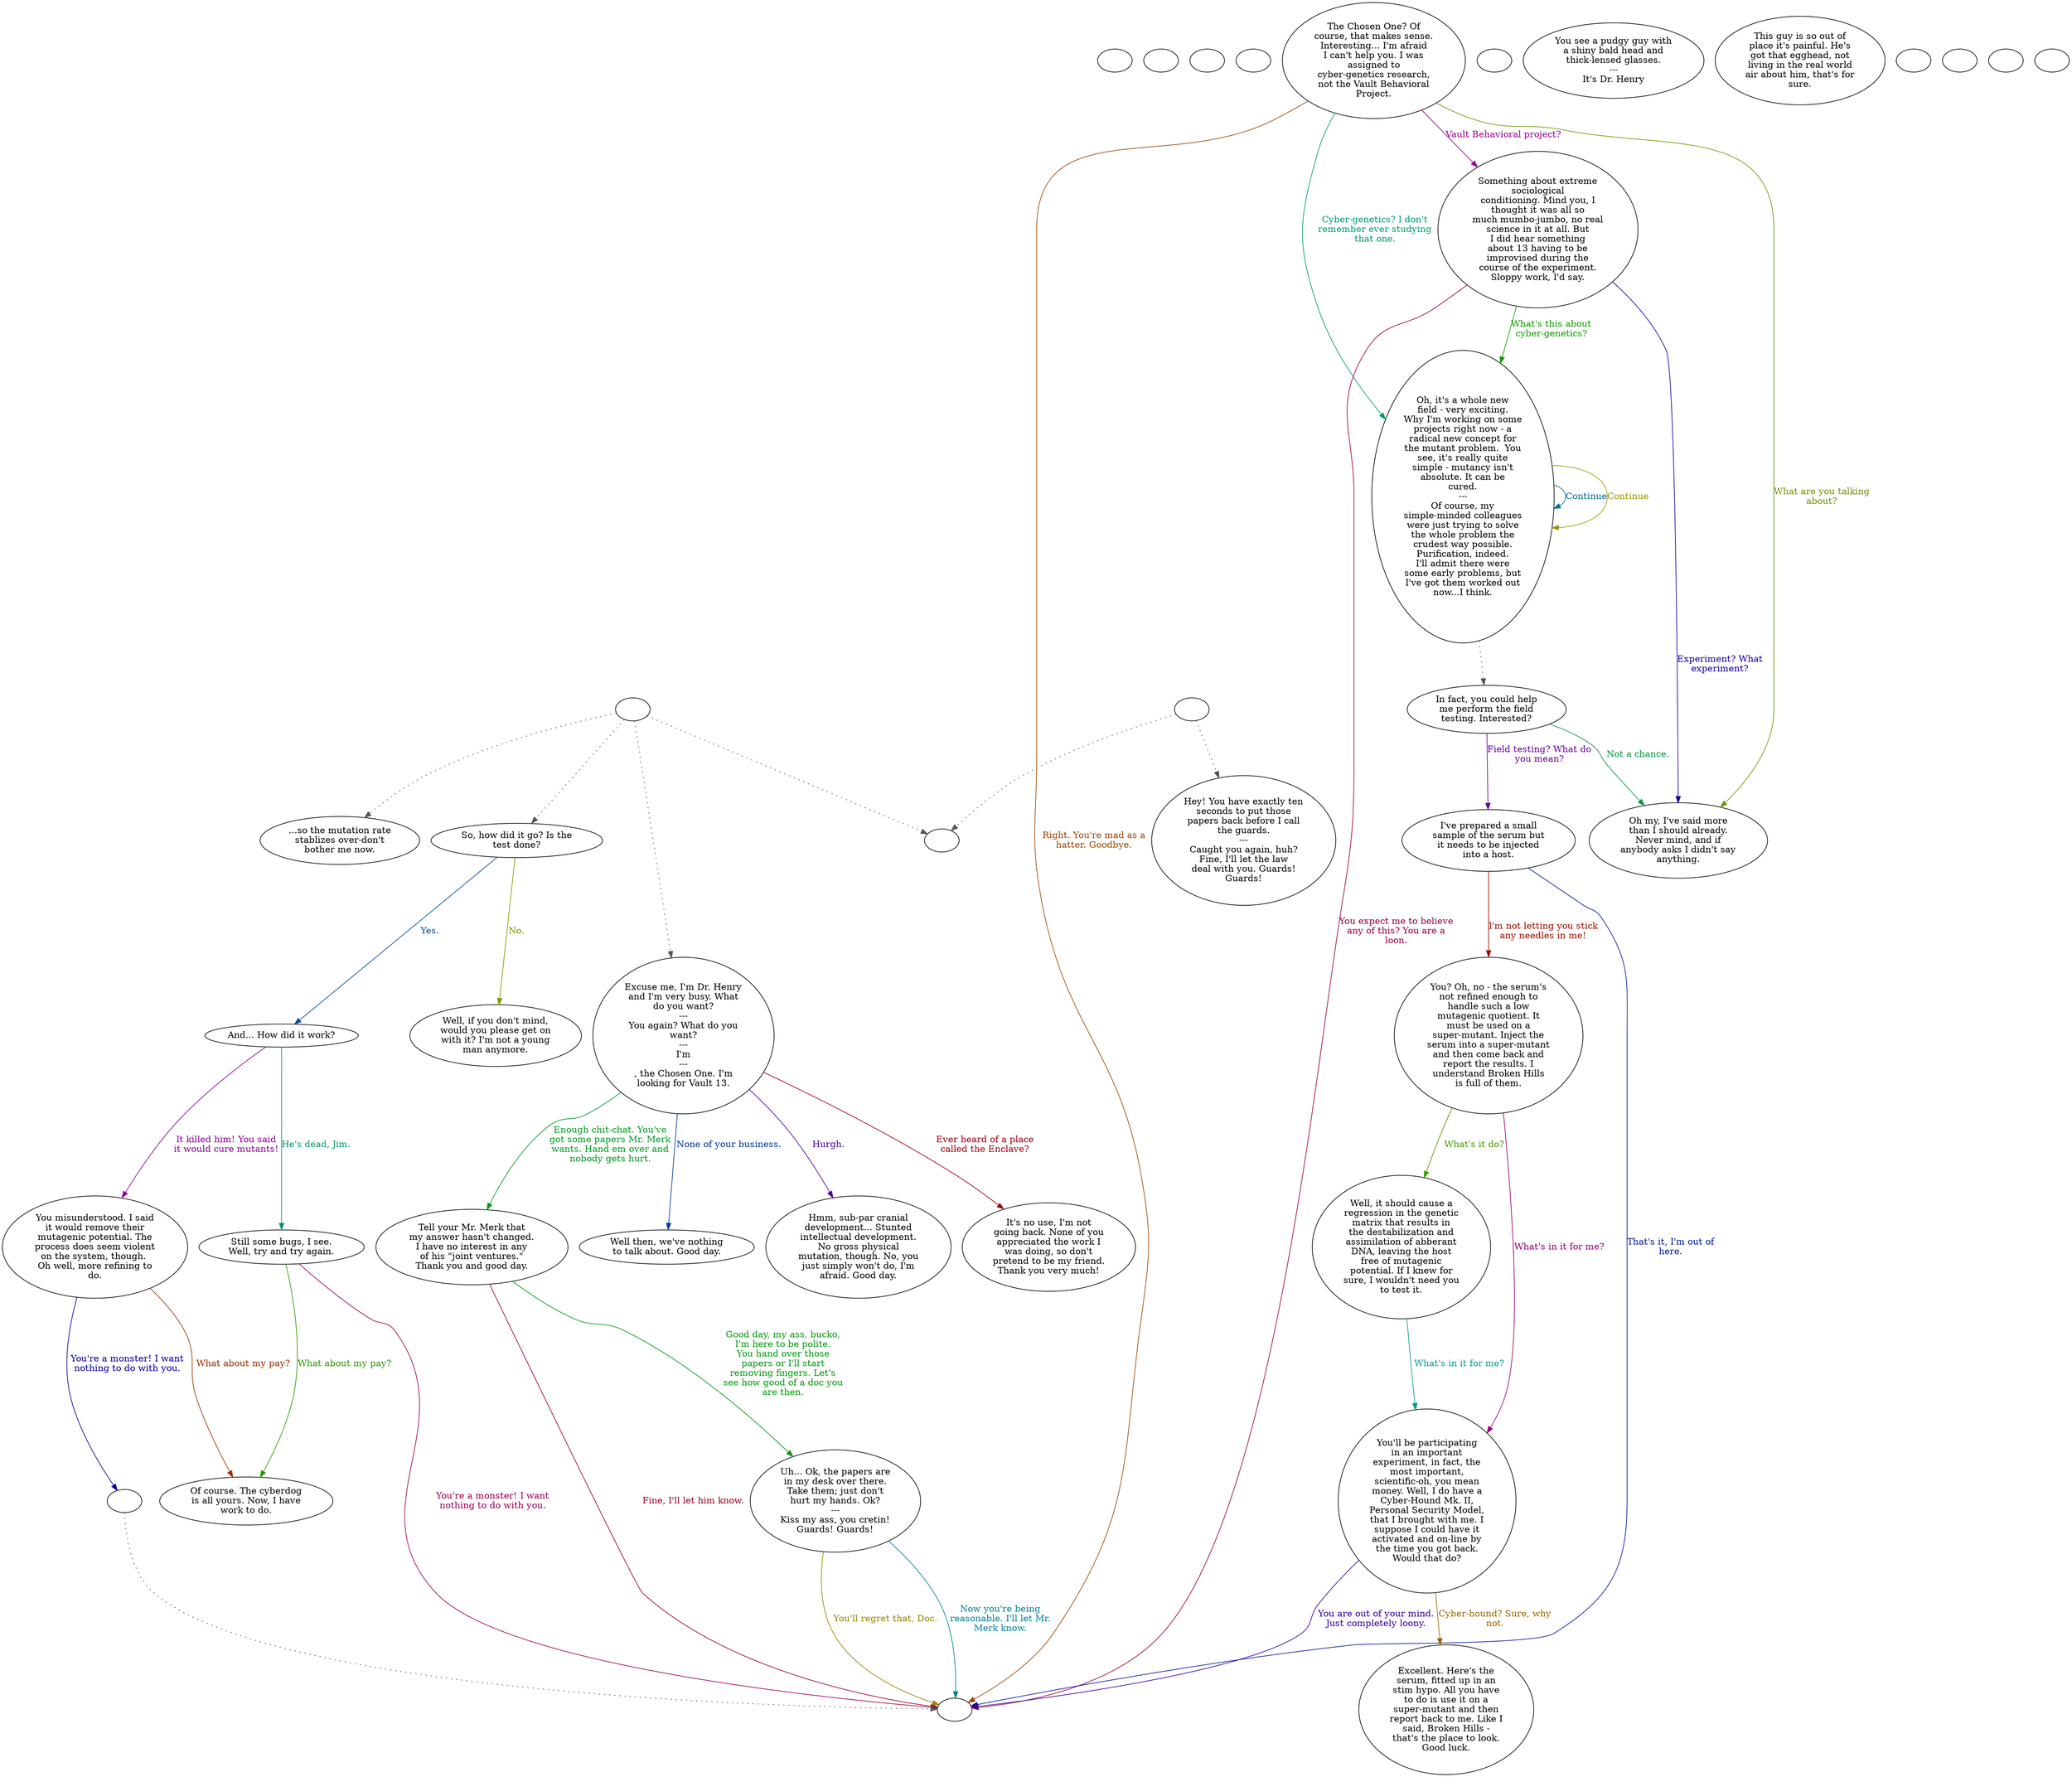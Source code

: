 digraph schenry {
  "checkPartyMembersNearDoor" [style=filled       fillcolor="#FFFFFF"       color="#000000"]
  "checkPartyMembersNearDoor" [label=""]
  "start" [style=filled       fillcolor="#FFFFFF"       color="#000000"]
  "start" [label=""]
  "critter_p_proc" [style=filled       fillcolor="#FFFFFF"       color="#000000"]
  "critter_p_proc" [label=""]
  "pickup_p_proc" [style=filled       fillcolor="#FFFFFF"       color="#000000"]
  "pickup_p_proc" [label=""]
  "talk_p_proc" [style=filled       fillcolor="#FFFFFF"       color="#000000"]
  "talk_p_proc" -> "Node016" [style=dotted color="#555555"]
  "talk_p_proc" -> "Node001" [style=dotted color="#555555"]
  "talk_p_proc" -> "Node022" [style=dotted color="#555555"]
  "talk_p_proc" -> "DoCallGuards" [style=dotted color="#555555"]
  "talk_p_proc" [label=""]
  "destroy_p_proc" [style=filled       fillcolor="#FFFFFF"       color="#000000"]
  "destroy_p_proc" [label=""]
  "look_at_p_proc" [style=filled       fillcolor="#FFFFFF"       color="#000000"]
  "look_at_p_proc" [label="You see a pudgy guy with\na shiny bald head and\nthick-lensed glasses.\n---\nIt's Dr. Henry"]
  "description_p_proc" [style=filled       fillcolor="#FFFFFF"       color="#000000"]
  "description_p_proc" [label="This guy is so out of\nplace it's painful. He's\ngot that egghead, not\nliving in the real world\nair about him, that's for\nsure."]
  "use_skill_on_p_proc" [style=filled       fillcolor="#FFFFFF"       color="#000000"]
  "use_skill_on_p_proc" [label=""]
  "damage_p_proc" [style=filled       fillcolor="#FFFFFF"       color="#000000"]
  "damage_p_proc" [label=""]
  "map_enter_p_proc" [style=filled       fillcolor="#FFFFFF"       color="#000000"]
  "map_enter_p_proc" [label=""]
  "Node998" [style=filled       fillcolor="#FFFFFF"       color="#000000"]
  "Node998" [label=""]
  "Node999" [style=filled       fillcolor="#FFFFFF"       color="#000000"]
  "Node999" [label=""]
  "Node001" [style=filled       fillcolor="#FFFFFF"       color="#000000"]
  "Node001" [label="Excuse me, I'm Dr. Henry\nand I'm very busy. What\ndo you want?\n---\nYou again? What do you\nwant?\n---\nI'm\n---\n, the Chosen One. I'm\nlooking for Vault 13."]
  "Node001" -> "Node002" [label="Hurgh." color="#4C0099" fontcolor="#4C0099"]
  "Node001" -> "Node013" [label="Enough chit-chat. You've\ngot some papers Mr. Merk\nwants. Hand em over and\nnobody gets hurt." color="#00991F" fontcolor="#00991F"]
  "Node001" -> "Node014" [label="Ever heard of a place\ncalled the Enclave?" color="#99000E" fontcolor="#99000E"]
  "Node001" -> "Node015" [label="None of your business." color="#003A99" fontcolor="#003A99"]
  "Node002" [style=filled       fillcolor="#FFFFFF"       color="#000000"]
  "Node002" [label="Hmm, sub-par cranial\ndevelopment... Stunted\nintellectual development.\nNo gross physical\nmutation, though. No, you\njust simply won't do, I'm\nafraid. Good day."]
  "Node003" [style=filled       fillcolor="#FFFFFF"       color="#000000"]
  "Node003" [label="The Chosen One? Of\ncourse, that makes sense.\nInteresting... I'm afraid\nI can't help you. I was\nassigned to\ncyber-genetics research,\nnot the Vault Behavioral\nProject."]
  "Node003" -> "Node004" [label="What are you talking\nabout?" color="#679900" fontcolor="#679900"]
  "Node003" -> "Node005" [label="Vault Behavioral project?" color="#990094" fontcolor="#990094"]
  "Node003" -> "Node006" [label="Cyber-genetics? I don't\nremember ever studying\nthat one." color="#009972" fontcolor="#009972"]
  "Node003" -> "Node999" [label="Right. You're mad as a\nhatter. Goodbye." color="#994500" fontcolor="#994500"]
  "Node004" [style=filled       fillcolor="#FFFFFF"       color="#000000"]
  "Node004" [label="Oh my, I've said more\nthan I should already.\nNever mind, and if\nanybody asks I didn't say\nanything."]
  "Node005" [style=filled       fillcolor="#FFFFFF"       color="#000000"]
  "Node005" [label="Something about extreme\nsociological\nconditioning. Mind you, I\nthought it was all so\nmuch mumbo-jumbo, no real\nscience in it at all. But\nI did hear something\nabout 13 having to be\nimprovised during the\ncourse of the experiment.\nSloppy work, I'd say."]
  "Node005" -> "Node004" [label="Experiment? What\nexperiment?" color="#180099" fontcolor="#180099"]
  "Node005" -> "Node006" [label="What's this about\ncyber-genetics?" color="#149900" fontcolor="#149900"]
  "Node005" -> "Node999" [label="You expect me to believe\nany of this? You are a\nloon." color="#990041" fontcolor="#990041"]
  "Node006" [style=filled       fillcolor="#FFFFFF"       color="#000000"]
  "Node006" -> "Node007" [style=dotted color="#555555"]
  "Node006" [label="Oh, it's a whole new\nfield - very exciting.\nWhy I'm working on some\nprojects right now - a\nradical new concept for\nthe mutant problem.  You\nsee, it's really quite\nsimple - mutancy isn't\nabsolute. It can be\ncured.\n---\nOf course, my\nsimple-minded colleagues\nwere just trying to solve\nthe whole problem the\ncrudest way possible.\nPurification, indeed.\nI'll admit there were\nsome early problems, but\nI've got them worked out\nnow...I think."]
  "Node006" -> "Node006" [label="Continue" color="#006D99" fontcolor="#006D99"]
  "Node006" -> "Node006" [label="Continue" color="#999800" fontcolor="#999800"]
  "Node007" [style=filled       fillcolor="#FFFFFF"       color="#000000"]
  "Node007" [label="In fact, you could help\nme perform the field\ntesting. Interested?"]
  "Node007" -> "Node008" [label="Field testing? What do\nyou mean?" color="#6B0099" fontcolor="#6B0099"]
  "Node007" -> "Node004" [label="Not a chance." color="#00993F" fontcolor="#00993F"]
  "Node008" [style=filled       fillcolor="#FFFFFF"       color="#000000"]
  "Node008" [label="I've prepared a small\nsample of the serum but\nit needs to be injected\ninto a host."]
  "Node008" -> "Node009" [label="I'm not letting you stick\nany needles in me!" color="#991200" fontcolor="#991200"]
  "Node008" -> "Node999" [label="That's it, I'm out of\nhere." color="#001B99" fontcolor="#001B99"]
  "Node009" [style=filled       fillcolor="#FFFFFF"       color="#000000"]
  "Node009" [label="You? Oh, no - the serum's\nnot refined enough to\nhandle such a low\nmutagenic quotient. It\nmust be used on a\nsuper-mutant. Inject the\nserum into a super-mutant\nand then come back and\nreport the results. I\nunderstand Broken Hills\nis full of them."]
  "Node009" -> "Node010" [label="What's it do?" color="#479900" fontcolor="#479900"]
  "Node009" -> "Node011" [label="What's in it for me?" color="#990074" fontcolor="#990074"]
  "Node010" [style=filled       fillcolor="#FFFFFF"       color="#000000"]
  "Node010" [label="Well, it should cause a\nregression in the genetic\nmatrix that results in\nthe destabilization and\nassimilation of abberant\nDNA, leaving the host\nfree of mutagenic\npotential. If I knew for\nsure, I wouldn't need you\nto test it."]
  "Node010" -> "Node011" [label="What's in it for me?" color="#009991" fontcolor="#009991"]
  "Node011" [style=filled       fillcolor="#FFFFFF"       color="#000000"]
  "Node011" [label="You'll be participating\nin an important\nexperiment, in fact, the\nmost important,\nscientific-oh, you mean\nmoney. Well, I do have a\nCyber-Hound Mk. II,\nPersonal Security Model,\nthat I brought with me. I\nsuppose I could have it\nactivated and on-line by\nthe time you got back.\nWould that do?"]
  "Node011" -> "Node012" [label="Cyber-hound? Sure, why\nnot." color="#996500" fontcolor="#996500"]
  "Node011" -> "Node999" [label="You are out of your mind.\nJust completely loony." color="#380099" fontcolor="#380099"]
  "Node012" [style=filled       fillcolor="#FFFFFF"       color="#000000"]
  "Node012" [label="Excellent. Here's the\nserum, fitted up in an\nstim hypo. All you have\nto do is use it on a\nsuper-mutant and then\nreport back to me. Like I\nsaid, Broken Hills -\nthat's the place to look.\nGood luck."]
  "Node013" [style=filled       fillcolor="#FFFFFF"       color="#000000"]
  "Node013" [label="Tell your Mr. Merk that\nmy answer hasn't changed.\nI have no interest in any\nof his \"joint ventures.\"\nThank you and good day."]
  "Node013" -> "Node023" [label="Good day, my ass, bucko,\nI'm here to be polite.\nYou hand over those\npapers or I'll start\nremoving fingers. Let's\nsee how good of a doc you\nare then." color="#00990B" fontcolor="#00990B"]
  "Node013" -> "Node999" [label="Fine, I'll let him know." color="#990021" fontcolor="#990021"]
  "Node014" [style=filled       fillcolor="#FFFFFF"       color="#000000"]
  "Node014" [label="It's no use, I'm not\ngoing back. None of you\nappreciated the work I\nwas doing, so don't\npretend to be my friend.\nThank you very much!"]
  "Node015" [style=filled       fillcolor="#FFFFFF"       color="#000000"]
  "Node015" [label="Well then, we've nothing\nto talk about. Good day."]
  "Node016" [style=filled       fillcolor="#FFFFFF"       color="#000000"]
  "Node016" [label="So, how did it go? Is the\ntest done?"]
  "Node016" -> "Node018" [label="Yes." color="#004E99" fontcolor="#004E99"]
  "Node016" -> "Node017" [label="No." color="#7A9900" fontcolor="#7A9900"]
  "Node017" [style=filled       fillcolor="#FFFFFF"       color="#000000"]
  "Node017" [label="Well, if you don't mind,\nwould you please get on\nwith it? I'm not a young\nman anymore."]
  "Node018" [style=filled       fillcolor="#FFFFFF"       color="#000000"]
  "Node018" [label="And... How did it work?"]
  "Node018" -> "Node019" [label="It killed him! You said\nit would cure mutants!" color="#8B0099" fontcolor="#8B0099"]
  "Node018" -> "Node020" [label="He's dead, Jim." color="#00995E" fontcolor="#00995E"]
  "Node019" [style=filled       fillcolor="#FFFFFF"       color="#000000"]
  "Node019" [label="You misunderstood. I said\nit would remove their\nmutagenic potential. The\nprocess does seem violent\non the system, though. \nOh well, more refining to\ndo."]
  "Node019" -> "Node021" [label="What about my pay?" color="#993200" fontcolor="#993200"]
  "Node019" -> "Node999a" [label="You're a monster! I want\nnothing to do with you." color="#050099" fontcolor="#050099"]
  "Node020" [style=filled       fillcolor="#FFFFFF"       color="#000000"]
  "Node020" [label="Still some bugs, I see.\nWell, try and try again."]
  "Node020" -> "Node021" [label="What about my pay?" color="#289900" fontcolor="#289900"]
  "Node020" -> "Node999" [label="You're a monster! I want\nnothing to do with you." color="#990054" fontcolor="#990054"]
  "Node021" [style=filled       fillcolor="#FFFFFF"       color="#000000"]
  "Node021" [label="Of course. The cyberdog\nis all yours. Now, I have\nwork to do."]
  "Node022" [style=filled       fillcolor="#FFFFFF"       color="#000000"]
  "Node022" [label="...so the mutation rate\nstablizes over-don't\nbother me now."]
  "Node023" [style=filled       fillcolor="#FFFFFF"       color="#000000"]
  "Node023" [label="Uh... Ok, the papers are\nin my desk over there.\nTake them; just don't\nhurt my hands. Ok?\n---\nKiss my ass, you cretin!\nGuards! Guards!"]
  "Node023" -> "Node999" [label="Now you're being\nreasonable. I'll let Mr.\nMerk know." color="#008199" fontcolor="#008199"]
  "Node023" -> "Node999" [label="You'll regret that, Doc." color="#998400" fontcolor="#998400"]
  "Node024" [style=filled       fillcolor="#FFFFFF"       color="#000000"]
  "Node024" [label="Hey! You have exactly ten\nseconds to put those\npapers back before I call\nthe guards.\n---\nCaught you again, huh?\nFine, I'll let the law\ndeal with you. Guards!\nGuards!"]
  "DoCallGuards" [style=filled       fillcolor="#FFFFFF"       color="#000000"]
  "DoCallGuards" [label=""]
  "timed_event_p_proc" [style=filled       fillcolor="#FFFFFF"       color="#000000"]
  "timed_event_p_proc" -> "DoCallGuards" [style=dotted color="#555555"]
  "timed_event_p_proc" -> "Node024" [style=dotted color="#555555"]
  "timed_event_p_proc" [label=""]
  "Node999a" [style=filled       fillcolor="#FFFFFF"       color="#000000"]
  "Node999a" -> "Node999" [style=dotted color="#555555"]
  "Node999a" [label=""]
}